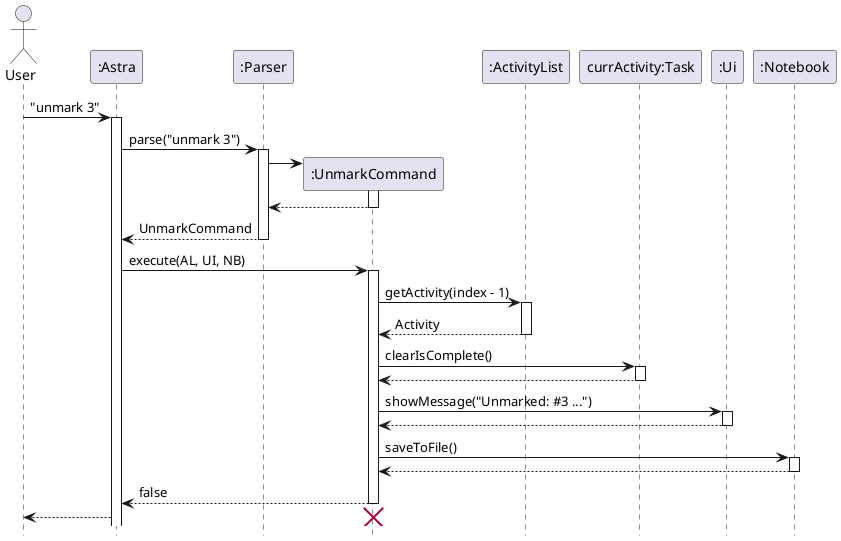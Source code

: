 @startuml
'https://plantuml.com/sequence-diagram
hide footbox
actor User
participant ":Astra" as Astra
participant ":Parser" as Parser
participant ":UnmarkCommand" as UnmarkCommand
participant ":ActivityList" as ActivityList
participant "currActivity:Task" as Task
participant ":Ui" as Ui
participant ":Notebook" as Notebook

' Step 1: User input is parsed
User -> Astra : "unmark 3"
activate Astra
Astra -> Parser: parse("unmark 3")
activate Parser

' Parser creates UnmarkCommand
create UnmarkCommand
Parser -> UnmarkCommand
activate UnmarkCommand
UnmarkCommand --> Parser
deactivate UnmarkCommand

' Parser returns command to user
Parser --> Astra : UnmarkCommand
deactivate Parser

' Step 2: User executes the command
Astra -> UnmarkCommand : execute(AL, UI, NB)
activate UnmarkCommand

' Get activity from the list
UnmarkCommand -> ActivityList : getActivity(index - 1)
activate ActivityList
ActivityList --> UnmarkCommand : Activity
deactivate ActivityList

' Check if it is a Task and unmark it
UnmarkCommand -> Task : clearIsComplete()
activate Task
Task --> UnmarkCommand
deactivate Task

' Show confirmation message
UnmarkCommand -> Ui : showMessage("Unmarked: #3 ...")
activate Ui
Ui --> UnmarkCommand
deactivate Ui

' Save to file (optional)
UnmarkCommand -> Notebook : saveToFile()
activate Notebook
Notebook --> UnmarkCommand
deactivate Notebook

' Return false to User
UnmarkCommand --> Astra : false
deactivate UnmarkCommand
Astra --> User
destroy UnmarkCommand

@enduml